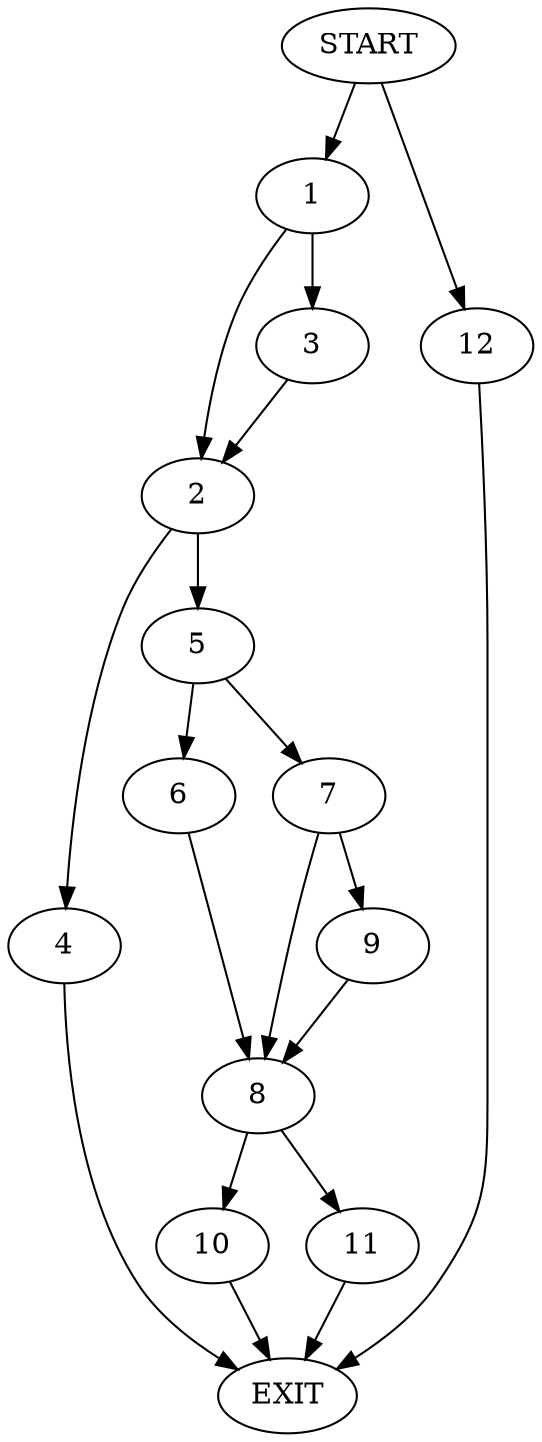digraph {
0 [label="START"]
13 [label="EXIT"]
0 -> 1
1 -> 2
1 -> 3
2 -> 4
2 -> 5
3 -> 2
4 -> 13
5 -> 6
5 -> 7
7 -> 8
7 -> 9
6 -> 8
8 -> 10
8 -> 11
9 -> 8
10 -> 13
11 -> 13
0 -> 12
12 -> 13
}
